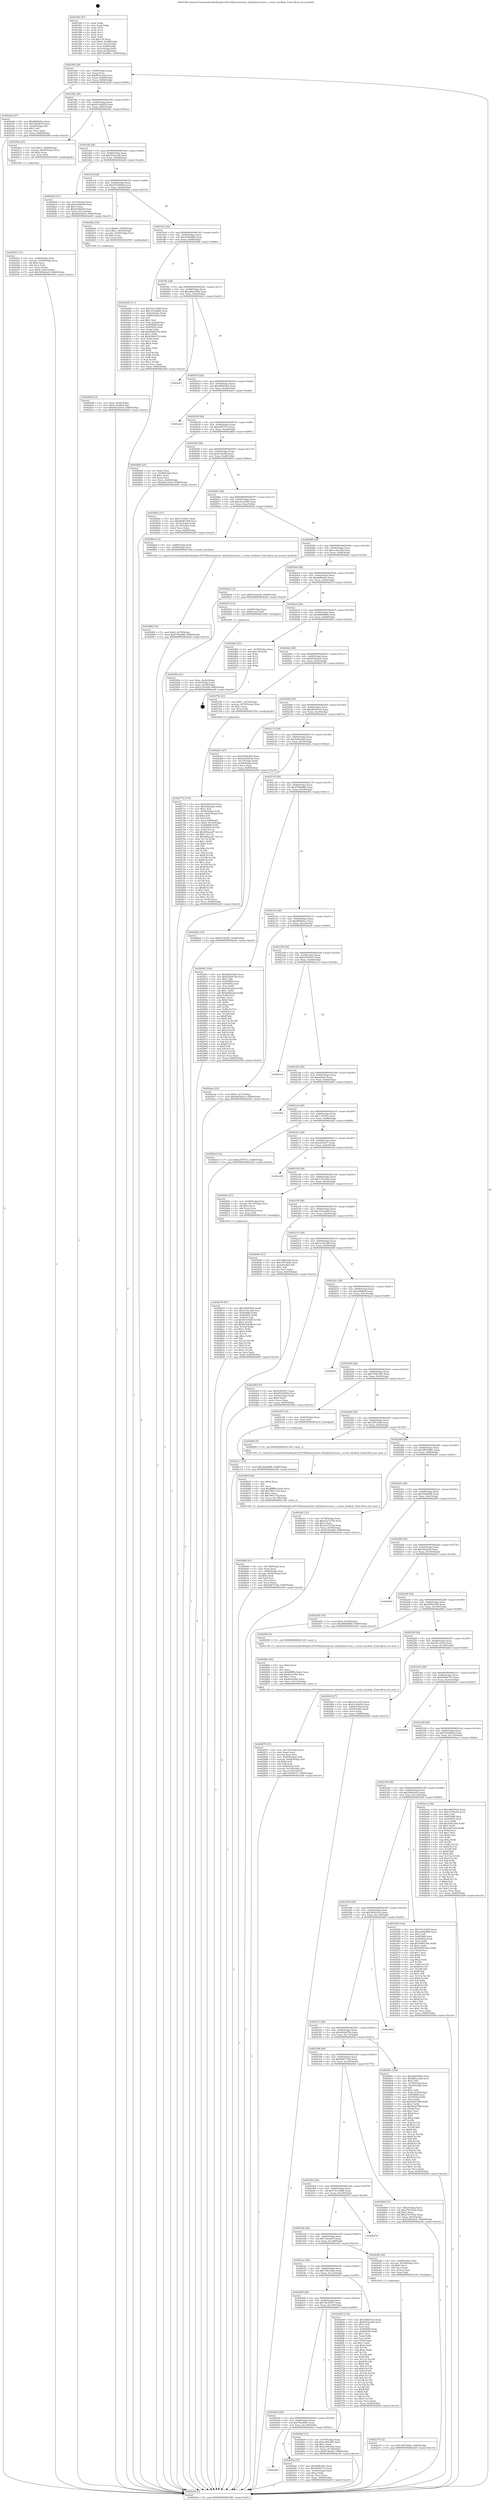 digraph "0x401f40" {
  label = "0x401f40 (/mnt/c/Users/mathe/Desktop/tcc/POCII/binaries/extr_kittykittyscreen.c_screen_backtab_Final-ollvm.out::main(0))"
  labelloc = "t"
  node[shape=record]

  Entry [label="",width=0.3,height=0.3,shape=circle,fillcolor=black,style=filled]
  "0x401f6f" [label="{
     0x401f6f [29]\l
     | [instrs]\l
     &nbsp;&nbsp;0x401f6f \<+3\>: mov -0x80(%rbp),%eax\l
     &nbsp;&nbsp;0x401f72 \<+2\>: mov %eax,%ecx\l
     &nbsp;&nbsp;0x401f74 \<+6\>: sub $0x8b0cce2d,%ecx\l
     &nbsp;&nbsp;0x401f7a \<+6\>: mov %eax,-0x84(%rbp)\l
     &nbsp;&nbsp;0x401f80 \<+6\>: mov %ecx,-0x88(%rbp)\l
     &nbsp;&nbsp;0x401f86 \<+6\>: je 0000000000402a40 \<main+0xb00\>\l
  }"]
  "0x402a40" [label="{
     0x402a40 [27]\l
     | [instrs]\l
     &nbsp;&nbsp;0x402a40 \<+5\>: mov $0xf8b8b5ec,%eax\l
     &nbsp;&nbsp;0x402a45 \<+5\>: mov $0x7a4e6a7f,%ecx\l
     &nbsp;&nbsp;0x402a4a \<+3\>: mov -0x29(%rbp),%dl\l
     &nbsp;&nbsp;0x402a4d \<+3\>: test $0x1,%dl\l
     &nbsp;&nbsp;0x402a50 \<+3\>: cmovne %ecx,%eax\l
     &nbsp;&nbsp;0x402a53 \<+3\>: mov %eax,-0x80(%rbp)\l
     &nbsp;&nbsp;0x402a56 \<+5\>: jmp 0000000000402e00 \<main+0xec0\>\l
  }"]
  "0x401f8c" [label="{
     0x401f8c [28]\l
     | [instrs]\l
     &nbsp;&nbsp;0x401f8c \<+5\>: jmp 0000000000401f91 \<main+0x51\>\l
     &nbsp;&nbsp;0x401f91 \<+6\>: mov -0x84(%rbp),%eax\l
     &nbsp;&nbsp;0x401f97 \<+5\>: sub $0x91c62d29,%eax\l
     &nbsp;&nbsp;0x401f9c \<+6\>: mov %eax,-0x8c(%rbp)\l
     &nbsp;&nbsp;0x401fa2 \<+6\>: je 000000000040250a \<main+0x5ca\>\l
  }"]
  Exit [label="",width=0.3,height=0.3,shape=circle,fillcolor=black,style=filled,peripheries=2]
  "0x40250a" [label="{
     0x40250a [23]\l
     | [instrs]\l
     &nbsp;&nbsp;0x40250a \<+7\>: movl $0x1,-0x68(%rbp)\l
     &nbsp;&nbsp;0x402511 \<+4\>: movslq -0x68(%rbp),%rax\l
     &nbsp;&nbsp;0x402515 \<+4\>: shl $0x2,%rax\l
     &nbsp;&nbsp;0x402519 \<+3\>: mov %rax,%rdi\l
     &nbsp;&nbsp;0x40251c \<+5\>: call 0000000000401050 \<malloc@plt\>\l
     | [calls]\l
     &nbsp;&nbsp;0x401050 \{1\} (unknown)\l
  }"]
  "0x401fa8" [label="{
     0x401fa8 [28]\l
     | [instrs]\l
     &nbsp;&nbsp;0x401fa8 \<+5\>: jmp 0000000000401fad \<main+0x6d\>\l
     &nbsp;&nbsp;0x401fad \<+6\>: mov -0x84(%rbp),%eax\l
     &nbsp;&nbsp;0x401fb3 \<+5\>: sub $0x97aaec26,%eax\l
     &nbsp;&nbsp;0x401fb8 \<+6\>: mov %eax,-0x90(%rbp)\l
     &nbsp;&nbsp;0x401fbe \<+6\>: je 0000000000402be6 \<main+0xca6\>\l
  }"]
  "0x402c11" [label="{
     0x402c11 [12]\l
     | [instrs]\l
     &nbsp;&nbsp;0x402c11 \<+7\>: movl $0x39a856f6,-0x80(%rbp)\l
     &nbsp;&nbsp;0x402c18 \<+5\>: jmp 0000000000402e00 \<main+0xec0\>\l
  }"]
  "0x402be6" [label="{
     0x402be6 [31]\l
     | [instrs]\l
     &nbsp;&nbsp;0x402be6 \<+3\>: mov -0x7c(%rbp),%eax\l
     &nbsp;&nbsp;0x402be9 \<+5\>: add $0xb228fe04,%eax\l
     &nbsp;&nbsp;0x402bee \<+3\>: add $0x1,%eax\l
     &nbsp;&nbsp;0x402bf1 \<+5\>: sub $0xb228fe04,%eax\l
     &nbsp;&nbsp;0x402bf6 \<+3\>: mov %eax,-0x7c(%rbp)\l
     &nbsp;&nbsp;0x402bf9 \<+7\>: movl $0xdb9362c9,-0x80(%rbp)\l
     &nbsp;&nbsp;0x402c00 \<+5\>: jmp 0000000000402e00 \<main+0xec0\>\l
  }"]
  "0x401fc4" [label="{
     0x401fc4 [28]\l
     | [instrs]\l
     &nbsp;&nbsp;0x401fc4 \<+5\>: jmp 0000000000401fc9 \<main+0x89\>\l
     &nbsp;&nbsp;0x401fc9 \<+6\>: mov -0x84(%rbp),%eax\l
     &nbsp;&nbsp;0x401fcf \<+5\>: sub $0x97d38009,%eax\l
     &nbsp;&nbsp;0x401fd4 \<+6\>: mov %eax,-0x94(%rbp)\l
     &nbsp;&nbsp;0x401fda \<+6\>: je 00000000004024ba \<main+0x57a\>\l
  }"]
  "0x402b79" [label="{
     0x402b79 [97]\l
     | [instrs]\l
     &nbsp;&nbsp;0x402b79 \<+5\>: mov $0xa96459e0,%edx\l
     &nbsp;&nbsp;0x402b7e \<+5\>: mov $0xcc3bc228,%esi\l
     &nbsp;&nbsp;0x402b83 \<+8\>: mov 0x405068,%r8d\l
     &nbsp;&nbsp;0x402b8b \<+8\>: mov 0x405054,%r9d\l
     &nbsp;&nbsp;0x402b93 \<+3\>: mov %r8d,%r10d\l
     &nbsp;&nbsp;0x402b96 \<+7\>: sub $0xfb724d9f,%r10d\l
     &nbsp;&nbsp;0x402b9d \<+4\>: sub $0x1,%r10d\l
     &nbsp;&nbsp;0x402ba1 \<+7\>: add $0xfb724d9f,%r10d\l
     &nbsp;&nbsp;0x402ba8 \<+4\>: imul %r10d,%r8d\l
     &nbsp;&nbsp;0x402bac \<+4\>: and $0x1,%r8d\l
     &nbsp;&nbsp;0x402bb0 \<+4\>: cmp $0x0,%r8d\l
     &nbsp;&nbsp;0x402bb4 \<+4\>: sete %r11b\l
     &nbsp;&nbsp;0x402bb8 \<+4\>: cmp $0xa,%r9d\l
     &nbsp;&nbsp;0x402bbc \<+3\>: setl %bl\l
     &nbsp;&nbsp;0x402bbf \<+3\>: mov %r11b,%r14b\l
     &nbsp;&nbsp;0x402bc2 \<+3\>: and %bl,%r14b\l
     &nbsp;&nbsp;0x402bc5 \<+3\>: xor %bl,%r11b\l
     &nbsp;&nbsp;0x402bc8 \<+3\>: or %r11b,%r14b\l
     &nbsp;&nbsp;0x402bcb \<+4\>: test $0x1,%r14b\l
     &nbsp;&nbsp;0x402bcf \<+3\>: cmovne %esi,%edx\l
     &nbsp;&nbsp;0x402bd2 \<+3\>: mov %edx,-0x80(%rbp)\l
     &nbsp;&nbsp;0x402bd5 \<+5\>: jmp 0000000000402e00 \<main+0xec0\>\l
  }"]
  "0x4024ba" [label="{
     0x4024ba [30]\l
     | [instrs]\l
     &nbsp;&nbsp;0x4024ba \<+7\>: movl $0x64,-0x50(%rbp)\l
     &nbsp;&nbsp;0x4024c1 \<+7\>: movl $0x1,-0x54(%rbp)\l
     &nbsp;&nbsp;0x4024c8 \<+4\>: movslq -0x54(%rbp),%rax\l
     &nbsp;&nbsp;0x4024cc \<+4\>: shl $0x4,%rax\l
     &nbsp;&nbsp;0x4024d0 \<+3\>: mov %rax,%rdi\l
     &nbsp;&nbsp;0x4024d3 \<+5\>: call 0000000000401050 \<malloc@plt\>\l
     | [calls]\l
     &nbsp;&nbsp;0x401050 \{1\} (unknown)\l
  }"]
  "0x401fe0" [label="{
     0x401fe0 [28]\l
     | [instrs]\l
     &nbsp;&nbsp;0x401fe0 \<+5\>: jmp 0000000000401fe5 \<main+0xa5\>\l
     &nbsp;&nbsp;0x401fe5 \<+6\>: mov -0x84(%rbp),%eax\l
     &nbsp;&nbsp;0x401feb \<+5\>: sub $0xa520d884,%eax\l
     &nbsp;&nbsp;0x401ff0 \<+6\>: mov %eax,-0x98(%rbp)\l
     &nbsp;&nbsp;0x401ff6 \<+6\>: je 00000000004025d6 \<main+0x696\>\l
  }"]
  "0x402a75" [label="{
     0x402a75 [12]\l
     | [instrs]\l
     &nbsp;&nbsp;0x402a75 \<+7\>: movl $0x39974881,-0x80(%rbp)\l
     &nbsp;&nbsp;0x402a7c \<+5\>: jmp 0000000000402e00 \<main+0xec0\>\l
  }"]
  "0x4025d6" [label="{
     0x4025d6 [111]\l
     | [instrs]\l
     &nbsp;&nbsp;0x4025d6 \<+5\>: mov $0x74133d28,%eax\l
     &nbsp;&nbsp;0x4025db \<+5\>: mov $0x1916adb8,%ecx\l
     &nbsp;&nbsp;0x4025e0 \<+3\>: mov -0x6c(%rbp),%edx\l
     &nbsp;&nbsp;0x4025e3 \<+3\>: cmp -0x68(%rbp),%edx\l
     &nbsp;&nbsp;0x4025e6 \<+4\>: setl %sil\l
     &nbsp;&nbsp;0x4025ea \<+4\>: and $0x1,%sil\l
     &nbsp;&nbsp;0x4025ee \<+4\>: mov %sil,-0x2a(%rbp)\l
     &nbsp;&nbsp;0x4025f2 \<+7\>: mov 0x405068,%edx\l
     &nbsp;&nbsp;0x4025f9 \<+7\>: mov 0x405054,%edi\l
     &nbsp;&nbsp;0x402600 \<+3\>: mov %edx,%r8d\l
     &nbsp;&nbsp;0x402603 \<+7\>: add $0x958fa574,%r8d\l
     &nbsp;&nbsp;0x40260a \<+4\>: sub $0x1,%r8d\l
     &nbsp;&nbsp;0x40260e \<+7\>: sub $0x958fa574,%r8d\l
     &nbsp;&nbsp;0x402615 \<+4\>: imul %r8d,%edx\l
     &nbsp;&nbsp;0x402619 \<+3\>: and $0x1,%edx\l
     &nbsp;&nbsp;0x40261c \<+3\>: cmp $0x0,%edx\l
     &nbsp;&nbsp;0x40261f \<+4\>: sete %sil\l
     &nbsp;&nbsp;0x402623 \<+3\>: cmp $0xa,%edi\l
     &nbsp;&nbsp;0x402626 \<+4\>: setl %r9b\l
     &nbsp;&nbsp;0x40262a \<+3\>: mov %sil,%r10b\l
     &nbsp;&nbsp;0x40262d \<+3\>: and %r9b,%r10b\l
     &nbsp;&nbsp;0x402630 \<+3\>: xor %r9b,%sil\l
     &nbsp;&nbsp;0x402633 \<+3\>: or %sil,%r10b\l
     &nbsp;&nbsp;0x402636 \<+4\>: test $0x1,%r10b\l
     &nbsp;&nbsp;0x40263a \<+3\>: cmovne %ecx,%eax\l
     &nbsp;&nbsp;0x40263d \<+3\>: mov %eax,-0x80(%rbp)\l
     &nbsp;&nbsp;0x402640 \<+5\>: jmp 0000000000402e00 \<main+0xec0\>\l
  }"]
  "0x401ffc" [label="{
     0x401ffc [28]\l
     | [instrs]\l
     &nbsp;&nbsp;0x401ffc \<+5\>: jmp 0000000000402001 \<main+0xc1\>\l
     &nbsp;&nbsp;0x402001 \<+6\>: mov -0x84(%rbp),%eax\l
     &nbsp;&nbsp;0x402007 \<+5\>: sub $0xa6bd18b4,%eax\l
     &nbsp;&nbsp;0x40200c \<+6\>: mov %eax,-0x9c(%rbp)\l
     &nbsp;&nbsp;0x402012 \<+6\>: je 0000000000402dc1 \<main+0xe81\>\l
  }"]
  "0x4028f9" [label="{
     0x4028f9 [19]\l
     | [instrs]\l
     &nbsp;&nbsp;0x4028f9 \<+7\>: movl $0x0,-0x78(%rbp)\l
     &nbsp;&nbsp;0x402900 \<+7\>: movl $0xf79d2d86,-0x80(%rbp)\l
     &nbsp;&nbsp;0x402907 \<+5\>: jmp 0000000000402e00 \<main+0xec0\>\l
  }"]
  "0x402dc1" [label="{
     0x402dc1\l
  }", style=dashed]
  "0x402018" [label="{
     0x402018 [28]\l
     | [instrs]\l
     &nbsp;&nbsp;0x402018 \<+5\>: jmp 000000000040201d \<main+0xdd\>\l
     &nbsp;&nbsp;0x40201d \<+6\>: mov -0x84(%rbp),%eax\l
     &nbsp;&nbsp;0x402023 \<+5\>: sub $0xa96459e0,%eax\l
     &nbsp;&nbsp;0x402028 \<+6\>: mov %eax,-0xa0(%rbp)\l
     &nbsp;&nbsp;0x40202e \<+6\>: je 0000000000402dcd \<main+0xe8d\>\l
  }"]
  "0x402876" [label="{
     0x402876 [51]\l
     | [instrs]\l
     &nbsp;&nbsp;0x402876 \<+6\>: mov -0x13c(%rbp),%ecx\l
     &nbsp;&nbsp;0x40287c \<+3\>: imul %eax,%ecx\l
     &nbsp;&nbsp;0x40287f \<+3\>: movslq %ecx,%rsi\l
     &nbsp;&nbsp;0x402882 \<+4\>: mov -0x60(%rbp),%rdi\l
     &nbsp;&nbsp;0x402886 \<+4\>: movslq -0x64(%rbp),%r8\l
     &nbsp;&nbsp;0x40288a \<+4\>: shl $0x4,%r8\l
     &nbsp;&nbsp;0x40288e \<+3\>: add %r8,%rdi\l
     &nbsp;&nbsp;0x402891 \<+4\>: mov 0x8(%rdi),%rdi\l
     &nbsp;&nbsp;0x402895 \<+4\>: movslq -0x74(%rbp),%r8\l
     &nbsp;&nbsp;0x402899 \<+4\>: mov %rsi,(%rdi,%r8,8)\l
     &nbsp;&nbsp;0x40289d \<+7\>: movl $0x7de56537,-0x80(%rbp)\l
     &nbsp;&nbsp;0x4028a4 \<+5\>: jmp 0000000000402e00 \<main+0xec0\>\l
  }"]
  "0x402dcd" [label="{
     0x402dcd\l
  }", style=dashed]
  "0x402034" [label="{
     0x402034 [28]\l
     | [instrs]\l
     &nbsp;&nbsp;0x402034 \<+5\>: jmp 0000000000402039 \<main+0xf9\>\l
     &nbsp;&nbsp;0x402039 \<+6\>: mov -0x84(%rbp),%eax\l
     &nbsp;&nbsp;0x40203f \<+5\>: sub $0xad557f1c,%eax\l
     &nbsp;&nbsp;0x402044 \<+6\>: mov %eax,-0xa4(%rbp)\l
     &nbsp;&nbsp;0x40204a \<+6\>: je 00000000004028d4 \<main+0x994\>\l
  }"]
  "0x40284e" [label="{
     0x40284e [40]\l
     | [instrs]\l
     &nbsp;&nbsp;0x40284e \<+5\>: mov $0x2,%ecx\l
     &nbsp;&nbsp;0x402853 \<+1\>: cltd\l
     &nbsp;&nbsp;0x402854 \<+2\>: idiv %ecx\l
     &nbsp;&nbsp;0x402856 \<+6\>: imul $0xfffffffe,%edx,%ecx\l
     &nbsp;&nbsp;0x40285c \<+6\>: add $0xfbcac90d,%ecx\l
     &nbsp;&nbsp;0x402862 \<+3\>: add $0x1,%ecx\l
     &nbsp;&nbsp;0x402865 \<+6\>: sub $0xfbcac90d,%ecx\l
     &nbsp;&nbsp;0x40286b \<+6\>: mov %ecx,-0x13c(%rbp)\l
     &nbsp;&nbsp;0x402871 \<+5\>: call 0000000000401160 \<next_i\>\l
     | [calls]\l
     &nbsp;&nbsp;0x401160 \{1\} (/mnt/c/Users/mathe/Desktop/tcc/POCII/binaries/extr_kittykittyscreen.c_screen_backtab_Final-ollvm.out::next_i)\l
  }"]
  "0x4028d4" [label="{
     0x4028d4 [25]\l
     | [instrs]\l
     &nbsp;&nbsp;0x4028d4 \<+2\>: xor %eax,%eax\l
     &nbsp;&nbsp;0x4028d6 \<+3\>: mov -0x64(%rbp),%ecx\l
     &nbsp;&nbsp;0x4028d9 \<+3\>: sub $0x1,%eax\l
     &nbsp;&nbsp;0x4028dc \<+2\>: sub %eax,%ecx\l
     &nbsp;&nbsp;0x4028de \<+3\>: mov %ecx,-0x64(%rbp)\l
     &nbsp;&nbsp;0x4028e1 \<+7\>: movl $0x481cb5e4,-0x80(%rbp)\l
     &nbsp;&nbsp;0x4028e8 \<+5\>: jmp 0000000000402e00 \<main+0xec0\>\l
  }"]
  "0x402050" [label="{
     0x402050 [28]\l
     | [instrs]\l
     &nbsp;&nbsp;0x402050 \<+5\>: jmp 0000000000402055 \<main+0x115\>\l
     &nbsp;&nbsp;0x402055 \<+6\>: mov -0x84(%rbp),%eax\l
     &nbsp;&nbsp;0x40205b \<+5\>: sub $0xb7abcff2,%eax\l
     &nbsp;&nbsp;0x402060 \<+6\>: mov %eax,-0xa8(%rbp)\l
     &nbsp;&nbsp;0x402066 \<+6\>: je 000000000040282e \<main+0x8ee\>\l
  }"]
  "0x402772" [label="{
     0x402772 [176]\l
     | [instrs]\l
     &nbsp;&nbsp;0x402772 \<+5\>: mov $0x5d5610c0,%ecx\l
     &nbsp;&nbsp;0x402777 \<+5\>: mov $0xf3d2a0a8,%edx\l
     &nbsp;&nbsp;0x40277c \<+3\>: mov $0x1,%sil\l
     &nbsp;&nbsp;0x40277f \<+4\>: mov -0x60(%rbp),%rdi\l
     &nbsp;&nbsp;0x402783 \<+4\>: movslq -0x64(%rbp),%r8\l
     &nbsp;&nbsp;0x402787 \<+4\>: shl $0x4,%r8\l
     &nbsp;&nbsp;0x40278b \<+3\>: add %r8,%rdi\l
     &nbsp;&nbsp;0x40278e \<+4\>: mov %rax,0x8(%rdi)\l
     &nbsp;&nbsp;0x402792 \<+7\>: movl $0x0,-0x74(%rbp)\l
     &nbsp;&nbsp;0x402799 \<+8\>: mov 0x405068,%r9d\l
     &nbsp;&nbsp;0x4027a1 \<+8\>: mov 0x405054,%r10d\l
     &nbsp;&nbsp;0x4027a9 \<+3\>: mov %r9d,%r11d\l
     &nbsp;&nbsp;0x4027ac \<+7\>: add $0x849aced7,%r11d\l
     &nbsp;&nbsp;0x4027b3 \<+4\>: sub $0x1,%r11d\l
     &nbsp;&nbsp;0x4027b7 \<+7\>: sub $0x849aced7,%r11d\l
     &nbsp;&nbsp;0x4027be \<+4\>: imul %r11d,%r9d\l
     &nbsp;&nbsp;0x4027c2 \<+4\>: and $0x1,%r9d\l
     &nbsp;&nbsp;0x4027c6 \<+4\>: cmp $0x0,%r9d\l
     &nbsp;&nbsp;0x4027ca \<+3\>: sete %bl\l
     &nbsp;&nbsp;0x4027cd \<+4\>: cmp $0xa,%r10d\l
     &nbsp;&nbsp;0x4027d1 \<+4\>: setl %r14b\l
     &nbsp;&nbsp;0x4027d5 \<+3\>: mov %bl,%r15b\l
     &nbsp;&nbsp;0x4027d8 \<+4\>: xor $0xff,%r15b\l
     &nbsp;&nbsp;0x4027dc \<+3\>: mov %r14b,%r12b\l
     &nbsp;&nbsp;0x4027df \<+4\>: xor $0xff,%r12b\l
     &nbsp;&nbsp;0x4027e3 \<+4\>: xor $0x1,%sil\l
     &nbsp;&nbsp;0x4027e7 \<+3\>: mov %r15b,%r13b\l
     &nbsp;&nbsp;0x4027ea \<+4\>: and $0xff,%r13b\l
     &nbsp;&nbsp;0x4027ee \<+3\>: and %sil,%bl\l
     &nbsp;&nbsp;0x4027f1 \<+3\>: mov %r12b,%al\l
     &nbsp;&nbsp;0x4027f4 \<+2\>: and $0xff,%al\l
     &nbsp;&nbsp;0x4027f6 \<+3\>: and %sil,%r14b\l
     &nbsp;&nbsp;0x4027f9 \<+3\>: or %bl,%r13b\l
     &nbsp;&nbsp;0x4027fc \<+3\>: or %r14b,%al\l
     &nbsp;&nbsp;0x4027ff \<+3\>: xor %al,%r13b\l
     &nbsp;&nbsp;0x402802 \<+3\>: or %r12b,%r15b\l
     &nbsp;&nbsp;0x402805 \<+4\>: xor $0xff,%r15b\l
     &nbsp;&nbsp;0x402809 \<+4\>: or $0x1,%sil\l
     &nbsp;&nbsp;0x40280d \<+3\>: and %sil,%r15b\l
     &nbsp;&nbsp;0x402810 \<+3\>: or %r15b,%r13b\l
     &nbsp;&nbsp;0x402813 \<+4\>: test $0x1,%r13b\l
     &nbsp;&nbsp;0x402817 \<+3\>: cmovne %edx,%ecx\l
     &nbsp;&nbsp;0x40281a \<+3\>: mov %ecx,-0x80(%rbp)\l
     &nbsp;&nbsp;0x40281d \<+5\>: jmp 0000000000402e00 \<main+0xec0\>\l
  }"]
  "0x40282e" [label="{
     0x40282e [27]\l
     | [instrs]\l
     &nbsp;&nbsp;0x40282e \<+5\>: mov $0x1163921,%eax\l
     &nbsp;&nbsp;0x402833 \<+5\>: mov $0x469b7d08,%ecx\l
     &nbsp;&nbsp;0x402838 \<+3\>: mov -0x74(%rbp),%edx\l
     &nbsp;&nbsp;0x40283b \<+3\>: cmp -0x70(%rbp),%edx\l
     &nbsp;&nbsp;0x40283e \<+3\>: cmovl %ecx,%eax\l
     &nbsp;&nbsp;0x402841 \<+3\>: mov %eax,-0x80(%rbp)\l
     &nbsp;&nbsp;0x402844 \<+5\>: jmp 0000000000402e00 \<main+0xec0\>\l
  }"]
  "0x40206c" [label="{
     0x40206c [28]\l
     | [instrs]\l
     &nbsp;&nbsp;0x40206c \<+5\>: jmp 0000000000402071 \<main+0x131\>\l
     &nbsp;&nbsp;0x402071 \<+6\>: mov -0x84(%rbp),%eax\l
     &nbsp;&nbsp;0x402077 \<+5\>: sub $0xc0ce3445,%eax\l
     &nbsp;&nbsp;0x40207c \<+6\>: mov %eax,-0xac(%rbp)\l
     &nbsp;&nbsp;0x402082 \<+6\>: je 00000000004028ed \<main+0x9ad\>\l
  }"]
  "0x40268d" [label="{
     0x40268d [41]\l
     | [instrs]\l
     &nbsp;&nbsp;0x40268d \<+6\>: mov -0x138(%rbp),%ecx\l
     &nbsp;&nbsp;0x402693 \<+3\>: imul %eax,%ecx\l
     &nbsp;&nbsp;0x402696 \<+4\>: mov -0x60(%rbp),%rsi\l
     &nbsp;&nbsp;0x40269a \<+4\>: movslq -0x64(%rbp),%rdi\l
     &nbsp;&nbsp;0x40269e \<+4\>: shl $0x4,%rdi\l
     &nbsp;&nbsp;0x4026a2 \<+3\>: add %rdi,%rsi\l
     &nbsp;&nbsp;0x4026a5 \<+3\>: mov (%rsi),%rsi\l
     &nbsp;&nbsp;0x4026a8 \<+2\>: mov %ecx,(%rsi)\l
     &nbsp;&nbsp;0x4026aa \<+7\>: movl $0x68877edd,-0x80(%rbp)\l
     &nbsp;&nbsp;0x4026b1 \<+5\>: jmp 0000000000402e00 \<main+0xec0\>\l
  }"]
  "0x4028ed" [label="{
     0x4028ed [12]\l
     | [instrs]\l
     &nbsp;&nbsp;0x4028ed \<+4\>: mov -0x60(%rbp),%rdi\l
     &nbsp;&nbsp;0x4028f1 \<+3\>: mov -0x50(%rbp),%esi\l
     &nbsp;&nbsp;0x4028f4 \<+5\>: call 0000000000401420 \<screen_backtab\>\l
     | [calls]\l
     &nbsp;&nbsp;0x401420 \{1\} (/mnt/c/Users/mathe/Desktop/tcc/POCII/binaries/extr_kittykittyscreen.c_screen_backtab_Final-ollvm.out::screen_backtab)\l
  }"]
  "0x402088" [label="{
     0x402088 [28]\l
     | [instrs]\l
     &nbsp;&nbsp;0x402088 \<+5\>: jmp 000000000040208d \<main+0x14d\>\l
     &nbsp;&nbsp;0x40208d \<+6\>: mov -0x84(%rbp),%eax\l
     &nbsp;&nbsp;0x402093 \<+5\>: sub $0xcc3bc228,%eax\l
     &nbsp;&nbsp;0x402098 \<+6\>: mov %eax,-0xb0(%rbp)\l
     &nbsp;&nbsp;0x40209e \<+6\>: je 0000000000402bda \<main+0xc9a\>\l
  }"]
  "0x402665" [label="{
     0x402665 [40]\l
     | [instrs]\l
     &nbsp;&nbsp;0x402665 \<+5\>: mov $0x2,%ecx\l
     &nbsp;&nbsp;0x40266a \<+1\>: cltd\l
     &nbsp;&nbsp;0x40266b \<+2\>: idiv %ecx\l
     &nbsp;&nbsp;0x40266d \<+6\>: imul $0xfffffffe,%edx,%ecx\l
     &nbsp;&nbsp;0x402673 \<+6\>: add $0x786c170a,%ecx\l
     &nbsp;&nbsp;0x402679 \<+3\>: add $0x1,%ecx\l
     &nbsp;&nbsp;0x40267c \<+6\>: sub $0x786c170a,%ecx\l
     &nbsp;&nbsp;0x402682 \<+6\>: mov %ecx,-0x138(%rbp)\l
     &nbsp;&nbsp;0x402688 \<+5\>: call 0000000000401160 \<next_i\>\l
     | [calls]\l
     &nbsp;&nbsp;0x401160 \{1\} (/mnt/c/Users/mathe/Desktop/tcc/POCII/binaries/extr_kittykittyscreen.c_screen_backtab_Final-ollvm.out::next_i)\l
  }"]
  "0x402bda" [label="{
     0x402bda [12]\l
     | [instrs]\l
     &nbsp;&nbsp;0x402bda \<+7\>: movl $0x97aaec26,-0x80(%rbp)\l
     &nbsp;&nbsp;0x402be1 \<+5\>: jmp 0000000000402e00 \<main+0xec0\>\l
  }"]
  "0x4020a4" [label="{
     0x4020a4 [28]\l
     | [instrs]\l
     &nbsp;&nbsp;0x4020a4 \<+5\>: jmp 00000000004020a9 \<main+0x169\>\l
     &nbsp;&nbsp;0x4020a9 \<+6\>: mov -0x84(%rbp),%eax\l
     &nbsp;&nbsp;0x4020af \<+5\>: sub $0xd6f8c66c,%eax\l
     &nbsp;&nbsp;0x4020b4 \<+6\>: mov %eax,-0xb4(%rbp)\l
     &nbsp;&nbsp;0x4020ba \<+6\>: je 000000000040247d \<main+0x53d\>\l
  }"]
  "0x402521" [label="{
     0x402521 [37]\l
     | [instrs]\l
     &nbsp;&nbsp;0x402521 \<+4\>: mov -0x60(%rbp),%rdi\l
     &nbsp;&nbsp;0x402525 \<+4\>: movslq -0x64(%rbp),%rcx\l
     &nbsp;&nbsp;0x402529 \<+4\>: shl $0x4,%rcx\l
     &nbsp;&nbsp;0x40252d \<+3\>: add %rcx,%rdi\l
     &nbsp;&nbsp;0x402530 \<+3\>: mov %rax,(%rdi)\l
     &nbsp;&nbsp;0x402533 \<+7\>: movl $0x0,-0x6c(%rbp)\l
     &nbsp;&nbsp;0x40253a \<+7\>: movl $0x540b24a5,-0x80(%rbp)\l
     &nbsp;&nbsp;0x402541 \<+5\>: jmp 0000000000402e00 \<main+0xec0\>\l
  }"]
  "0x40247d" [label="{
     0x40247d [13]\l
     | [instrs]\l
     &nbsp;&nbsp;0x40247d \<+4\>: mov -0x48(%rbp),%rax\l
     &nbsp;&nbsp;0x402481 \<+4\>: mov 0x8(%rax),%rdi\l
     &nbsp;&nbsp;0x402485 \<+5\>: call 0000000000401060 \<atoi@plt\>\l
     | [calls]\l
     &nbsp;&nbsp;0x401060 \{1\} (unknown)\l
  }"]
  "0x4020c0" [label="{
     0x4020c0 [28]\l
     | [instrs]\l
     &nbsp;&nbsp;0x4020c0 \<+5\>: jmp 00000000004020c5 \<main+0x185\>\l
     &nbsp;&nbsp;0x4020c5 \<+6\>: mov -0x84(%rbp),%eax\l
     &nbsp;&nbsp;0x4020cb \<+5\>: sub $0xd8b486b8,%eax\l
     &nbsp;&nbsp;0x4020d0 \<+6\>: mov %eax,-0xb8(%rbp)\l
     &nbsp;&nbsp;0x4020d6 \<+6\>: je 0000000000402d63 \<main+0xe23\>\l
  }"]
  "0x4024d8" [label="{
     0x4024d8 [23]\l
     | [instrs]\l
     &nbsp;&nbsp;0x4024d8 \<+4\>: mov %rax,-0x60(%rbp)\l
     &nbsp;&nbsp;0x4024dc \<+7\>: movl $0x0,-0x64(%rbp)\l
     &nbsp;&nbsp;0x4024e3 \<+7\>: movl $0x481cb5e4,-0x80(%rbp)\l
     &nbsp;&nbsp;0x4024ea \<+5\>: jmp 0000000000402e00 \<main+0xec0\>\l
  }"]
  "0x402d63" [label="{
     0x402d63 [21]\l
     | [instrs]\l
     &nbsp;&nbsp;0x402d63 \<+3\>: mov -0x38(%rbp),%eax\l
     &nbsp;&nbsp;0x402d66 \<+7\>: add $0x118,%rsp\l
     &nbsp;&nbsp;0x402d6d \<+1\>: pop %rbx\l
     &nbsp;&nbsp;0x402d6e \<+2\>: pop %r12\l
     &nbsp;&nbsp;0x402d70 \<+2\>: pop %r13\l
     &nbsp;&nbsp;0x402d72 \<+2\>: pop %r14\l
     &nbsp;&nbsp;0x402d74 \<+2\>: pop %r15\l
     &nbsp;&nbsp;0x402d76 \<+1\>: pop %rbp\l
     &nbsp;&nbsp;0x402d77 \<+1\>: ret\l
  }"]
  "0x4020dc" [label="{
     0x4020dc [28]\l
     | [instrs]\l
     &nbsp;&nbsp;0x4020dc \<+5\>: jmp 00000000004020e1 \<main+0x1a1\>\l
     &nbsp;&nbsp;0x4020e1 \<+6\>: mov -0x84(%rbp),%eax\l
     &nbsp;&nbsp;0x4020e7 \<+5\>: sub $0xd932e2e0,%eax\l
     &nbsp;&nbsp;0x4020ec \<+6\>: mov %eax,-0xbc(%rbp)\l
     &nbsp;&nbsp;0x4020f2 \<+6\>: je 000000000040275b \<main+0x81b\>\l
  }"]
  "0x40248a" [label="{
     0x40248a [21]\l
     | [instrs]\l
     &nbsp;&nbsp;0x40248a \<+3\>: mov %eax,-0x4c(%rbp)\l
     &nbsp;&nbsp;0x40248d \<+3\>: mov -0x4c(%rbp),%eax\l
     &nbsp;&nbsp;0x402490 \<+3\>: mov %eax,-0x30(%rbp)\l
     &nbsp;&nbsp;0x402493 \<+7\>: movl $0x1e35e28f,-0x80(%rbp)\l
     &nbsp;&nbsp;0x40249a \<+5\>: jmp 0000000000402e00 \<main+0xec0\>\l
  }"]
  "0x40275b" [label="{
     0x40275b [23]\l
     | [instrs]\l
     &nbsp;&nbsp;0x40275b \<+7\>: movl $0x1,-0x70(%rbp)\l
     &nbsp;&nbsp;0x402762 \<+4\>: movslq -0x70(%rbp),%rax\l
     &nbsp;&nbsp;0x402766 \<+4\>: shl $0x3,%rax\l
     &nbsp;&nbsp;0x40276a \<+3\>: mov %rax,%rdi\l
     &nbsp;&nbsp;0x40276d \<+5\>: call 0000000000401050 \<malloc@plt\>\l
     | [calls]\l
     &nbsp;&nbsp;0x401050 \{1\} (unknown)\l
  }"]
  "0x4020f8" [label="{
     0x4020f8 [28]\l
     | [instrs]\l
     &nbsp;&nbsp;0x4020f8 \<+5\>: jmp 00000000004020fd \<main+0x1bd\>\l
     &nbsp;&nbsp;0x4020fd \<+6\>: mov -0x84(%rbp),%eax\l
     &nbsp;&nbsp;0x402103 \<+5\>: sub $0xdb9362c9,%eax\l
     &nbsp;&nbsp;0x402108 \<+6\>: mov %eax,-0xc0(%rbp)\l
     &nbsp;&nbsp;0x40210e \<+6\>: je 0000000000402ab3 \<main+0xb73\>\l
  }"]
  "0x401f40" [label="{
     0x401f40 [47]\l
     | [instrs]\l
     &nbsp;&nbsp;0x401f40 \<+1\>: push %rbp\l
     &nbsp;&nbsp;0x401f41 \<+3\>: mov %rsp,%rbp\l
     &nbsp;&nbsp;0x401f44 \<+2\>: push %r15\l
     &nbsp;&nbsp;0x401f46 \<+2\>: push %r14\l
     &nbsp;&nbsp;0x401f48 \<+2\>: push %r13\l
     &nbsp;&nbsp;0x401f4a \<+2\>: push %r12\l
     &nbsp;&nbsp;0x401f4c \<+1\>: push %rbx\l
     &nbsp;&nbsp;0x401f4d \<+7\>: sub $0x118,%rsp\l
     &nbsp;&nbsp;0x401f54 \<+7\>: movl $0x0,-0x38(%rbp)\l
     &nbsp;&nbsp;0x401f5b \<+3\>: mov %edi,-0x3c(%rbp)\l
     &nbsp;&nbsp;0x401f5e \<+4\>: mov %rsi,-0x48(%rbp)\l
     &nbsp;&nbsp;0x401f62 \<+3\>: mov -0x3c(%rbp),%edi\l
     &nbsp;&nbsp;0x401f65 \<+3\>: mov %edi,-0x34(%rbp)\l
     &nbsp;&nbsp;0x401f68 \<+7\>: movl $0x7fea9661,-0x80(%rbp)\l
  }"]
  "0x402ab3" [label="{
     0x402ab3 [27]\l
     | [instrs]\l
     &nbsp;&nbsp;0x402ab3 \<+5\>: mov $0x3548c5d5,%eax\l
     &nbsp;&nbsp;0x402ab8 \<+5\>: mov $0x522d903d,%ecx\l
     &nbsp;&nbsp;0x402abd \<+3\>: mov -0x7c(%rbp),%edx\l
     &nbsp;&nbsp;0x402ac0 \<+3\>: cmp -0x54(%rbp),%edx\l
     &nbsp;&nbsp;0x402ac3 \<+3\>: cmovl %ecx,%eax\l
     &nbsp;&nbsp;0x402ac6 \<+3\>: mov %eax,-0x80(%rbp)\l
     &nbsp;&nbsp;0x402ac9 \<+5\>: jmp 0000000000402e00 \<main+0xec0\>\l
  }"]
  "0x402114" [label="{
     0x402114 [28]\l
     | [instrs]\l
     &nbsp;&nbsp;0x402114 \<+5\>: jmp 0000000000402119 \<main+0x1d9\>\l
     &nbsp;&nbsp;0x402119 \<+6\>: mov -0x84(%rbp),%eax\l
     &nbsp;&nbsp;0x40211f \<+5\>: sub $0xf3d2a0a8,%eax\l
     &nbsp;&nbsp;0x402124 \<+6\>: mov %eax,-0xc4(%rbp)\l
     &nbsp;&nbsp;0x40212a \<+6\>: je 0000000000402822 \<main+0x8e2\>\l
  }"]
  "0x402e00" [label="{
     0x402e00 [5]\l
     | [instrs]\l
     &nbsp;&nbsp;0x402e00 \<+5\>: jmp 0000000000401f6f \<main+0x2f\>\l
  }"]
  "0x402822" [label="{
     0x402822 [12]\l
     | [instrs]\l
     &nbsp;&nbsp;0x402822 \<+7\>: movl $0xb7abcff2,-0x80(%rbp)\l
     &nbsp;&nbsp;0x402829 \<+5\>: jmp 0000000000402e00 \<main+0xec0\>\l
  }"]
  "0x402130" [label="{
     0x402130 [28]\l
     | [instrs]\l
     &nbsp;&nbsp;0x402130 \<+5\>: jmp 0000000000402135 \<main+0x1f5\>\l
     &nbsp;&nbsp;0x402135 \<+6\>: mov -0x84(%rbp),%eax\l
     &nbsp;&nbsp;0x40213b \<+5\>: sub $0xf79d2d86,%eax\l
     &nbsp;&nbsp;0x402140 \<+6\>: mov %eax,-0xc8(%rbp)\l
     &nbsp;&nbsp;0x402146 \<+6\>: je 000000000040290c \<main+0x9cc\>\l
  }"]
  "0x402440" [label="{
     0x402440\l
  }", style=dashed]
  "0x40290c" [label="{
     0x40290c [144]\l
     | [instrs]\l
     &nbsp;&nbsp;0x40290c \<+5\>: mov $0xa6bd18b4,%eax\l
     &nbsp;&nbsp;0x402911 \<+5\>: mov $0x624bd7b4,%ecx\l
     &nbsp;&nbsp;0x402916 \<+2\>: mov $0x1,%dl\l
     &nbsp;&nbsp;0x402918 \<+7\>: mov 0x405068,%esi\l
     &nbsp;&nbsp;0x40291f \<+7\>: mov 0x405054,%edi\l
     &nbsp;&nbsp;0x402926 \<+3\>: mov %esi,%r8d\l
     &nbsp;&nbsp;0x402929 \<+7\>: sub $0x845baede,%r8d\l
     &nbsp;&nbsp;0x402930 \<+4\>: sub $0x1,%r8d\l
     &nbsp;&nbsp;0x402934 \<+7\>: add $0x845baede,%r8d\l
     &nbsp;&nbsp;0x40293b \<+4\>: imul %r8d,%esi\l
     &nbsp;&nbsp;0x40293f \<+3\>: and $0x1,%esi\l
     &nbsp;&nbsp;0x402942 \<+3\>: cmp $0x0,%esi\l
     &nbsp;&nbsp;0x402945 \<+4\>: sete %r9b\l
     &nbsp;&nbsp;0x402949 \<+3\>: cmp $0xa,%edi\l
     &nbsp;&nbsp;0x40294c \<+4\>: setl %r10b\l
     &nbsp;&nbsp;0x402950 \<+3\>: mov %r9b,%r11b\l
     &nbsp;&nbsp;0x402953 \<+4\>: xor $0xff,%r11b\l
     &nbsp;&nbsp;0x402957 \<+3\>: mov %r10b,%bl\l
     &nbsp;&nbsp;0x40295a \<+3\>: xor $0xff,%bl\l
     &nbsp;&nbsp;0x40295d \<+3\>: xor $0x0,%dl\l
     &nbsp;&nbsp;0x402960 \<+3\>: mov %r11b,%r14b\l
     &nbsp;&nbsp;0x402963 \<+4\>: and $0x0,%r14b\l
     &nbsp;&nbsp;0x402967 \<+3\>: and %dl,%r9b\l
     &nbsp;&nbsp;0x40296a \<+3\>: mov %bl,%r15b\l
     &nbsp;&nbsp;0x40296d \<+4\>: and $0x0,%r15b\l
     &nbsp;&nbsp;0x402971 \<+3\>: and %dl,%r10b\l
     &nbsp;&nbsp;0x402974 \<+3\>: or %r9b,%r14b\l
     &nbsp;&nbsp;0x402977 \<+3\>: or %r10b,%r15b\l
     &nbsp;&nbsp;0x40297a \<+3\>: xor %r15b,%r14b\l
     &nbsp;&nbsp;0x40297d \<+3\>: or %bl,%r11b\l
     &nbsp;&nbsp;0x402980 \<+4\>: xor $0xff,%r11b\l
     &nbsp;&nbsp;0x402984 \<+3\>: or $0x0,%dl\l
     &nbsp;&nbsp;0x402987 \<+3\>: and %dl,%r11b\l
     &nbsp;&nbsp;0x40298a \<+3\>: or %r11b,%r14b\l
     &nbsp;&nbsp;0x40298d \<+4\>: test $0x1,%r14b\l
     &nbsp;&nbsp;0x402991 \<+3\>: cmovne %ecx,%eax\l
     &nbsp;&nbsp;0x402994 \<+3\>: mov %eax,-0x80(%rbp)\l
     &nbsp;&nbsp;0x402997 \<+5\>: jmp 0000000000402e00 \<main+0xec0\>\l
  }"]
  "0x40214c" [label="{
     0x40214c [28]\l
     | [instrs]\l
     &nbsp;&nbsp;0x40214c \<+5\>: jmp 0000000000402151 \<main+0x211\>\l
     &nbsp;&nbsp;0x402151 \<+6\>: mov -0x84(%rbp),%eax\l
     &nbsp;&nbsp;0x402157 \<+5\>: sub $0xf8b8b5ec,%eax\l
     &nbsp;&nbsp;0x40215c \<+6\>: mov %eax,-0xcc(%rbp)\l
     &nbsp;&nbsp;0x402162 \<+6\>: je 0000000000402aa0 \<main+0xb60\>\l
  }"]
  "0x40244a" [label="{
     0x40244a [27]\l
     | [instrs]\l
     &nbsp;&nbsp;0x40244a \<+5\>: mov $0xd6f8c66c,%eax\l
     &nbsp;&nbsp;0x40244f \<+5\>: mov $0x50062733,%ecx\l
     &nbsp;&nbsp;0x402454 \<+3\>: mov -0x34(%rbp),%edx\l
     &nbsp;&nbsp;0x402457 \<+3\>: cmp $0x2,%edx\l
     &nbsp;&nbsp;0x40245a \<+3\>: cmovne %ecx,%eax\l
     &nbsp;&nbsp;0x40245d \<+3\>: mov %eax,-0x80(%rbp)\l
     &nbsp;&nbsp;0x402460 \<+5\>: jmp 0000000000402e00 \<main+0xec0\>\l
  }"]
  "0x402aa0" [label="{
     0x402aa0 [19]\l
     | [instrs]\l
     &nbsp;&nbsp;0x402aa0 \<+7\>: movl $0x0,-0x7c(%rbp)\l
     &nbsp;&nbsp;0x402aa7 \<+7\>: movl $0xdb9362c9,-0x80(%rbp)\l
     &nbsp;&nbsp;0x402aae \<+5\>: jmp 0000000000402e00 \<main+0xec0\>\l
  }"]
  "0x402168" [label="{
     0x402168 [28]\l
     | [instrs]\l
     &nbsp;&nbsp;0x402168 \<+5\>: jmp 000000000040216d \<main+0x22d\>\l
     &nbsp;&nbsp;0x40216d \<+6\>: mov -0x84(%rbp),%eax\l
     &nbsp;&nbsp;0x402173 \<+5\>: sub $0xfc693831,%eax\l
     &nbsp;&nbsp;0x402178 \<+6\>: mov %eax,-0xd0(%rbp)\l
     &nbsp;&nbsp;0x40217e \<+6\>: je 0000000000402c1d \<main+0xcdd\>\l
  }"]
  "0x402424" [label="{
     0x402424 [28]\l
     | [instrs]\l
     &nbsp;&nbsp;0x402424 \<+5\>: jmp 0000000000402429 \<main+0x4e9\>\l
     &nbsp;&nbsp;0x402429 \<+6\>: mov -0x84(%rbp),%eax\l
     &nbsp;&nbsp;0x40242f \<+5\>: sub $0x7fea9661,%eax\l
     &nbsp;&nbsp;0x402434 \<+6\>: mov %eax,-0x134(%rbp)\l
     &nbsp;&nbsp;0x40243a \<+6\>: je 000000000040244a \<main+0x50a\>\l
  }"]
  "0x402c1d" [label="{
     0x402c1d\l
  }", style=dashed]
  "0x402184" [label="{
     0x402184 [28]\l
     | [instrs]\l
     &nbsp;&nbsp;0x402184 \<+5\>: jmp 0000000000402189 \<main+0x249\>\l
     &nbsp;&nbsp;0x402189 \<+6\>: mov -0x84(%rbp),%eax\l
     &nbsp;&nbsp;0x40218f \<+5\>: sub $0xabfa02,%eax\l
     &nbsp;&nbsp;0x402194 \<+6\>: mov %eax,-0xd4(%rbp)\l
     &nbsp;&nbsp;0x40219a \<+6\>: je 0000000000402df4 \<main+0xeb4\>\l
  }"]
  "0x4028a9" [label="{
     0x4028a9 [31]\l
     | [instrs]\l
     &nbsp;&nbsp;0x4028a9 \<+3\>: mov -0x74(%rbp),%eax\l
     &nbsp;&nbsp;0x4028ac \<+5\>: sub $0x2c09c042,%eax\l
     &nbsp;&nbsp;0x4028b1 \<+3\>: add $0x1,%eax\l
     &nbsp;&nbsp;0x4028b4 \<+5\>: add $0x2c09c042,%eax\l
     &nbsp;&nbsp;0x4028b9 \<+3\>: mov %eax,-0x74(%rbp)\l
     &nbsp;&nbsp;0x4028bc \<+7\>: movl $0xb7abcff2,-0x80(%rbp)\l
     &nbsp;&nbsp;0x4028c3 \<+5\>: jmp 0000000000402e00 \<main+0xec0\>\l
  }"]
  "0x402df4" [label="{
     0x402df4\l
  }", style=dashed]
  "0x4021a0" [label="{
     0x4021a0 [28]\l
     | [instrs]\l
     &nbsp;&nbsp;0x4021a0 \<+5\>: jmp 00000000004021a5 \<main+0x265\>\l
     &nbsp;&nbsp;0x4021a5 \<+6\>: mov -0x84(%rbp),%eax\l
     &nbsp;&nbsp;0x4021ab \<+5\>: sub $0x1163921,%eax\l
     &nbsp;&nbsp;0x4021b0 \<+6\>: mov %eax,-0xd8(%rbp)\l
     &nbsp;&nbsp;0x4021b6 \<+6\>: je 00000000004028c8 \<main+0x988\>\l
  }"]
  "0x402408" [label="{
     0x402408 [28]\l
     | [instrs]\l
     &nbsp;&nbsp;0x402408 \<+5\>: jmp 000000000040240d \<main+0x4cd\>\l
     &nbsp;&nbsp;0x40240d \<+6\>: mov -0x84(%rbp),%eax\l
     &nbsp;&nbsp;0x402413 \<+5\>: sub $0x7de56537,%eax\l
     &nbsp;&nbsp;0x402418 \<+6\>: mov %eax,-0x130(%rbp)\l
     &nbsp;&nbsp;0x40241e \<+6\>: je 00000000004028a9 \<main+0x969\>\l
  }"]
  "0x4028c8" [label="{
     0x4028c8 [12]\l
     | [instrs]\l
     &nbsp;&nbsp;0x4028c8 \<+7\>: movl $0xad557f1c,-0x80(%rbp)\l
     &nbsp;&nbsp;0x4028cf \<+5\>: jmp 0000000000402e00 \<main+0xec0\>\l
  }"]
  "0x4021bc" [label="{
     0x4021bc [28]\l
     | [instrs]\l
     &nbsp;&nbsp;0x4021bc \<+5\>: jmp 00000000004021c1 \<main+0x281\>\l
     &nbsp;&nbsp;0x4021c1 \<+6\>: mov -0x84(%rbp),%eax\l
     &nbsp;&nbsp;0x4021c7 \<+5\>: sub $0xe030ec7,%eax\l
     &nbsp;&nbsp;0x4021cc \<+6\>: mov %eax,-0xdc(%rbp)\l
     &nbsp;&nbsp;0x4021d2 \<+6\>: je 0000000000402c29 \<main+0xce9\>\l
  }"]
  "0x4026d5" [label="{
     0x4026d5 [134]\l
     | [instrs]\l
     &nbsp;&nbsp;0x4026d5 \<+5\>: mov $0x5d5610c0,%eax\l
     &nbsp;&nbsp;0x4026da \<+5\>: mov $0xd932e2e0,%ecx\l
     &nbsp;&nbsp;0x4026df \<+2\>: mov $0x1,%dl\l
     &nbsp;&nbsp;0x4026e1 \<+2\>: xor %esi,%esi\l
     &nbsp;&nbsp;0x4026e3 \<+7\>: mov 0x405068,%edi\l
     &nbsp;&nbsp;0x4026ea \<+8\>: mov 0x405054,%r8d\l
     &nbsp;&nbsp;0x4026f2 \<+3\>: sub $0x1,%esi\l
     &nbsp;&nbsp;0x4026f5 \<+3\>: mov %edi,%r9d\l
     &nbsp;&nbsp;0x4026f8 \<+3\>: add %esi,%r9d\l
     &nbsp;&nbsp;0x4026fb \<+4\>: imul %r9d,%edi\l
     &nbsp;&nbsp;0x4026ff \<+3\>: and $0x1,%edi\l
     &nbsp;&nbsp;0x402702 \<+3\>: cmp $0x0,%edi\l
     &nbsp;&nbsp;0x402705 \<+4\>: sete %r10b\l
     &nbsp;&nbsp;0x402709 \<+4\>: cmp $0xa,%r8d\l
     &nbsp;&nbsp;0x40270d \<+4\>: setl %r11b\l
     &nbsp;&nbsp;0x402711 \<+3\>: mov %r10b,%bl\l
     &nbsp;&nbsp;0x402714 \<+3\>: xor $0xff,%bl\l
     &nbsp;&nbsp;0x402717 \<+3\>: mov %r11b,%r14b\l
     &nbsp;&nbsp;0x40271a \<+4\>: xor $0xff,%r14b\l
     &nbsp;&nbsp;0x40271e \<+3\>: xor $0x0,%dl\l
     &nbsp;&nbsp;0x402721 \<+3\>: mov %bl,%r15b\l
     &nbsp;&nbsp;0x402724 \<+4\>: and $0x0,%r15b\l
     &nbsp;&nbsp;0x402728 \<+3\>: and %dl,%r10b\l
     &nbsp;&nbsp;0x40272b \<+3\>: mov %r14b,%r12b\l
     &nbsp;&nbsp;0x40272e \<+4\>: and $0x0,%r12b\l
     &nbsp;&nbsp;0x402732 \<+3\>: and %dl,%r11b\l
     &nbsp;&nbsp;0x402735 \<+3\>: or %r10b,%r15b\l
     &nbsp;&nbsp;0x402738 \<+3\>: or %r11b,%r12b\l
     &nbsp;&nbsp;0x40273b \<+3\>: xor %r12b,%r15b\l
     &nbsp;&nbsp;0x40273e \<+3\>: or %r14b,%bl\l
     &nbsp;&nbsp;0x402741 \<+3\>: xor $0xff,%bl\l
     &nbsp;&nbsp;0x402744 \<+3\>: or $0x0,%dl\l
     &nbsp;&nbsp;0x402747 \<+2\>: and %dl,%bl\l
     &nbsp;&nbsp;0x402749 \<+3\>: or %bl,%r15b\l
     &nbsp;&nbsp;0x40274c \<+4\>: test $0x1,%r15b\l
     &nbsp;&nbsp;0x402750 \<+3\>: cmovne %ecx,%eax\l
     &nbsp;&nbsp;0x402753 \<+3\>: mov %eax,-0x80(%rbp)\l
     &nbsp;&nbsp;0x402756 \<+5\>: jmp 0000000000402e00 \<main+0xec0\>\l
  }"]
  "0x402c29" [label="{
     0x402c29\l
  }", style=dashed]
  "0x4021d8" [label="{
     0x4021d8 [28]\l
     | [instrs]\l
     &nbsp;&nbsp;0x4021d8 \<+5\>: jmp 00000000004021dd \<main+0x29d\>\l
     &nbsp;&nbsp;0x4021dd \<+6\>: mov -0x84(%rbp),%eax\l
     &nbsp;&nbsp;0x4021e3 \<+5\>: sub $0x13f1ba02,%eax\l
     &nbsp;&nbsp;0x4021e8 \<+6\>: mov %eax,-0xe0(%rbp)\l
     &nbsp;&nbsp;0x4021ee \<+6\>: je 0000000000402b5e \<main+0xc1e\>\l
  }"]
  "0x4023ec" [label="{
     0x4023ec [28]\l
     | [instrs]\l
     &nbsp;&nbsp;0x4023ec \<+5\>: jmp 00000000004023f1 \<main+0x4b1\>\l
     &nbsp;&nbsp;0x4023f1 \<+6\>: mov -0x84(%rbp),%eax\l
     &nbsp;&nbsp;0x4023f7 \<+5\>: sub $0x7d8c5a02,%eax\l
     &nbsp;&nbsp;0x4023fc \<+6\>: mov %eax,-0x12c(%rbp)\l
     &nbsp;&nbsp;0x402402 \<+6\>: je 00000000004026d5 \<main+0x795\>\l
  }"]
  "0x402b5e" [label="{
     0x402b5e [27]\l
     | [instrs]\l
     &nbsp;&nbsp;0x402b5e \<+4\>: mov -0x60(%rbp),%rax\l
     &nbsp;&nbsp;0x402b62 \<+4\>: movslq -0x7c(%rbp),%rcx\l
     &nbsp;&nbsp;0x402b66 \<+4\>: shl $0x4,%rcx\l
     &nbsp;&nbsp;0x402b6a \<+3\>: add %rcx,%rax\l
     &nbsp;&nbsp;0x402b6d \<+4\>: mov 0x8(%rax),%rax\l
     &nbsp;&nbsp;0x402b71 \<+3\>: mov %rax,%rdi\l
     &nbsp;&nbsp;0x402b74 \<+5\>: call 0000000000401030 \<free@plt\>\l
     | [calls]\l
     &nbsp;&nbsp;0x401030 \{1\} (unknown)\l
  }"]
  "0x4021f4" [label="{
     0x4021f4 [28]\l
     | [instrs]\l
     &nbsp;&nbsp;0x4021f4 \<+5\>: jmp 00000000004021f9 \<main+0x2b9\>\l
     &nbsp;&nbsp;0x4021f9 \<+6\>: mov -0x84(%rbp),%eax\l
     &nbsp;&nbsp;0x4021ff \<+5\>: sub $0x1916adb8,%eax\l
     &nbsp;&nbsp;0x402204 \<+6\>: mov %eax,-0xe4(%rbp)\l
     &nbsp;&nbsp;0x40220a \<+6\>: je 0000000000402645 \<main+0x705\>\l
  }"]
  "0x402a5b" [label="{
     0x402a5b [26]\l
     | [instrs]\l
     &nbsp;&nbsp;0x402a5b \<+4\>: mov -0x60(%rbp),%rax\l
     &nbsp;&nbsp;0x402a5f \<+4\>: movslq -0x78(%rbp),%rcx\l
     &nbsp;&nbsp;0x402a63 \<+4\>: shl $0x4,%rcx\l
     &nbsp;&nbsp;0x402a67 \<+3\>: add %rcx,%rax\l
     &nbsp;&nbsp;0x402a6a \<+3\>: mov (%rax),%rax\l
     &nbsp;&nbsp;0x402a6d \<+3\>: mov %rax,%rdi\l
     &nbsp;&nbsp;0x402a70 \<+5\>: call 0000000000401030 \<free@plt\>\l
     | [calls]\l
     &nbsp;&nbsp;0x401030 \{1\} (unknown)\l
  }"]
  "0x402645" [label="{
     0x402645 [27]\l
     | [instrs]\l
     &nbsp;&nbsp;0x402645 \<+5\>: mov $0x7d8c5a02,%eax\l
     &nbsp;&nbsp;0x40264a \<+5\>: mov $0x35f7eb4b,%ecx\l
     &nbsp;&nbsp;0x40264f \<+3\>: mov -0x2a(%rbp),%dl\l
     &nbsp;&nbsp;0x402652 \<+3\>: test $0x1,%dl\l
     &nbsp;&nbsp;0x402655 \<+3\>: cmovne %ecx,%eax\l
     &nbsp;&nbsp;0x402658 \<+3\>: mov %eax,-0x80(%rbp)\l
     &nbsp;&nbsp;0x40265b \<+5\>: jmp 0000000000402e00 \<main+0xec0\>\l
  }"]
  "0x402210" [label="{
     0x402210 [28]\l
     | [instrs]\l
     &nbsp;&nbsp;0x402210 \<+5\>: jmp 0000000000402215 \<main+0x2d5\>\l
     &nbsp;&nbsp;0x402215 \<+6\>: mov -0x84(%rbp),%eax\l
     &nbsp;&nbsp;0x40221b \<+5\>: sub $0x1e35e28f,%eax\l
     &nbsp;&nbsp;0x402220 \<+6\>: mov %eax,-0xe8(%rbp)\l
     &nbsp;&nbsp;0x402226 \<+6\>: je 000000000040249f \<main+0x55f\>\l
  }"]
  "0x4023d0" [label="{
     0x4023d0 [28]\l
     | [instrs]\l
     &nbsp;&nbsp;0x4023d0 \<+5\>: jmp 00000000004023d5 \<main+0x495\>\l
     &nbsp;&nbsp;0x4023d5 \<+6\>: mov -0x84(%rbp),%eax\l
     &nbsp;&nbsp;0x4023db \<+5\>: sub $0x7a4e6a7f,%eax\l
     &nbsp;&nbsp;0x4023e0 \<+6\>: mov %eax,-0x128(%rbp)\l
     &nbsp;&nbsp;0x4023e6 \<+6\>: je 0000000000402a5b \<main+0xb1b\>\l
  }"]
  "0x40249f" [label="{
     0x40249f [27]\l
     | [instrs]\l
     &nbsp;&nbsp;0x40249f \<+5\>: mov $0xfc693831,%eax\l
     &nbsp;&nbsp;0x4024a4 \<+5\>: mov $0x97d38009,%ecx\l
     &nbsp;&nbsp;0x4024a9 \<+3\>: mov -0x30(%rbp),%edx\l
     &nbsp;&nbsp;0x4024ac \<+3\>: cmp $0x0,%edx\l
     &nbsp;&nbsp;0x4024af \<+3\>: cmove %ecx,%eax\l
     &nbsp;&nbsp;0x4024b2 \<+3\>: mov %eax,-0x80(%rbp)\l
     &nbsp;&nbsp;0x4024b5 \<+5\>: jmp 0000000000402e00 \<main+0xec0\>\l
  }"]
  "0x40222c" [label="{
     0x40222c [28]\l
     | [instrs]\l
     &nbsp;&nbsp;0x40222c \<+5\>: jmp 0000000000402231 \<main+0x2f1\>\l
     &nbsp;&nbsp;0x402231 \<+6\>: mov -0x84(%rbp),%eax\l
     &nbsp;&nbsp;0x402237 \<+5\>: sub $0x2df6ffa6,%eax\l
     &nbsp;&nbsp;0x40223c \<+6\>: mov %eax,-0xec(%rbp)\l
     &nbsp;&nbsp;0x402242 \<+6\>: je 0000000000402caf \<main+0xd6f\>\l
  }"]
  "0x402d78" [label="{
     0x402d78\l
  }", style=dashed]
  "0x402caf" [label="{
     0x402caf\l
  }", style=dashed]
  "0x402248" [label="{
     0x402248 [28]\l
     | [instrs]\l
     &nbsp;&nbsp;0x402248 \<+5\>: jmp 000000000040224d \<main+0x30d\>\l
     &nbsp;&nbsp;0x40224d \<+6\>: mov -0x84(%rbp),%eax\l
     &nbsp;&nbsp;0x402253 \<+5\>: sub $0x3548c5d5,%eax\l
     &nbsp;&nbsp;0x402258 \<+6\>: mov %eax,-0xf0(%rbp)\l
     &nbsp;&nbsp;0x40225e \<+6\>: je 0000000000402c05 \<main+0xcc5\>\l
  }"]
  "0x4023b4" [label="{
     0x4023b4 [28]\l
     | [instrs]\l
     &nbsp;&nbsp;0x4023b4 \<+5\>: jmp 00000000004023b9 \<main+0x479\>\l
     &nbsp;&nbsp;0x4023b9 \<+6\>: mov -0x84(%rbp),%eax\l
     &nbsp;&nbsp;0x4023bf \<+5\>: sub $0x74133d28,%eax\l
     &nbsp;&nbsp;0x4023c4 \<+6\>: mov %eax,-0x124(%rbp)\l
     &nbsp;&nbsp;0x4023ca \<+6\>: je 0000000000402d78 \<main+0xe38\>\l
  }"]
  "0x402c05" [label="{
     0x402c05 [12]\l
     | [instrs]\l
     &nbsp;&nbsp;0x402c05 \<+4\>: mov -0x60(%rbp),%rax\l
     &nbsp;&nbsp;0x402c09 \<+3\>: mov %rax,%rdi\l
     &nbsp;&nbsp;0x402c0c \<+5\>: call 0000000000401030 \<free@plt\>\l
     | [calls]\l
     &nbsp;&nbsp;0x401030 \{1\} (unknown)\l
  }"]
  "0x402264" [label="{
     0x402264 [28]\l
     | [instrs]\l
     &nbsp;&nbsp;0x402264 \<+5\>: jmp 0000000000402269 \<main+0x329\>\l
     &nbsp;&nbsp;0x402269 \<+6\>: mov -0x84(%rbp),%eax\l
     &nbsp;&nbsp;0x40226f \<+5\>: sub $0x35f7eb4b,%eax\l
     &nbsp;&nbsp;0x402274 \<+6\>: mov %eax,-0xf4(%rbp)\l
     &nbsp;&nbsp;0x40227a \<+6\>: je 0000000000402660 \<main+0x720\>\l
  }"]
  "0x4026b6" [label="{
     0x4026b6 [31]\l
     | [instrs]\l
     &nbsp;&nbsp;0x4026b6 \<+3\>: mov -0x6c(%rbp),%eax\l
     &nbsp;&nbsp;0x4026b9 \<+5\>: sub $0x27915c02,%eax\l
     &nbsp;&nbsp;0x4026be \<+3\>: add $0x1,%eax\l
     &nbsp;&nbsp;0x4026c1 \<+5\>: add $0x27915c02,%eax\l
     &nbsp;&nbsp;0x4026c6 \<+3\>: mov %eax,-0x6c(%rbp)\l
     &nbsp;&nbsp;0x4026c9 \<+7\>: movl $0x540b24a5,-0x80(%rbp)\l
     &nbsp;&nbsp;0x4026d0 \<+5\>: jmp 0000000000402e00 \<main+0xec0\>\l
  }"]
  "0x402660" [label="{
     0x402660 [5]\l
     | [instrs]\l
     &nbsp;&nbsp;0x402660 \<+5\>: call 0000000000401160 \<next_i\>\l
     | [calls]\l
     &nbsp;&nbsp;0x401160 \{1\} (/mnt/c/Users/mathe/Desktop/tcc/POCII/binaries/extr_kittykittyscreen.c_screen_backtab_Final-ollvm.out::next_i)\l
  }"]
  "0x402280" [label="{
     0x402280 [28]\l
     | [instrs]\l
     &nbsp;&nbsp;0x402280 \<+5\>: jmp 0000000000402285 \<main+0x345\>\l
     &nbsp;&nbsp;0x402285 \<+6\>: mov -0x84(%rbp),%eax\l
     &nbsp;&nbsp;0x40228b \<+5\>: sub $0x39974881,%eax\l
     &nbsp;&nbsp;0x402290 \<+6\>: mov %eax,-0xf8(%rbp)\l
     &nbsp;&nbsp;0x402296 \<+6\>: je 0000000000402a81 \<main+0xb41\>\l
  }"]
  "0x402398" [label="{
     0x402398 [28]\l
     | [instrs]\l
     &nbsp;&nbsp;0x402398 \<+5\>: jmp 000000000040239d \<main+0x45d\>\l
     &nbsp;&nbsp;0x40239d \<+6\>: mov -0x84(%rbp),%eax\l
     &nbsp;&nbsp;0x4023a3 \<+5\>: sub $0x68877edd,%eax\l
     &nbsp;&nbsp;0x4023a8 \<+6\>: mov %eax,-0x120(%rbp)\l
     &nbsp;&nbsp;0x4023ae \<+6\>: je 00000000004026b6 \<main+0x776\>\l
  }"]
  "0x402a81" [label="{
     0x402a81 [31]\l
     | [instrs]\l
     &nbsp;&nbsp;0x402a81 \<+3\>: mov -0x78(%rbp),%eax\l
     &nbsp;&nbsp;0x402a84 \<+5\>: sub $0xe227215b,%eax\l
     &nbsp;&nbsp;0x402a89 \<+3\>: add $0x1,%eax\l
     &nbsp;&nbsp;0x402a8c \<+5\>: add $0xe227215b,%eax\l
     &nbsp;&nbsp;0x402a91 \<+3\>: mov %eax,-0x78(%rbp)\l
     &nbsp;&nbsp;0x402a94 \<+7\>: movl $0xf79d2d86,-0x80(%rbp)\l
     &nbsp;&nbsp;0x402a9b \<+5\>: jmp 0000000000402e00 \<main+0xec0\>\l
  }"]
  "0x40229c" [label="{
     0x40229c [28]\l
     | [instrs]\l
     &nbsp;&nbsp;0x40229c \<+5\>: jmp 00000000004022a1 \<main+0x361\>\l
     &nbsp;&nbsp;0x4022a1 \<+6\>: mov -0x84(%rbp),%eax\l
     &nbsp;&nbsp;0x4022a7 \<+5\>: sub $0x39a856f6,%eax\l
     &nbsp;&nbsp;0x4022ac \<+6\>: mov %eax,-0xfc(%rbp)\l
     &nbsp;&nbsp;0x4022b2 \<+6\>: je 0000000000402d50 \<main+0xe10\>\l
  }"]
  "0x40299c" [label="{
     0x40299c [164]\l
     | [instrs]\l
     &nbsp;&nbsp;0x40299c \<+5\>: mov $0xa6bd18b4,%eax\l
     &nbsp;&nbsp;0x4029a1 \<+5\>: mov $0x8b0cce2d,%ecx\l
     &nbsp;&nbsp;0x4029a6 \<+2\>: mov $0x1,%dl\l
     &nbsp;&nbsp;0x4029a8 \<+3\>: mov -0x78(%rbp),%esi\l
     &nbsp;&nbsp;0x4029ab \<+3\>: cmp -0x54(%rbp),%esi\l
     &nbsp;&nbsp;0x4029ae \<+4\>: setl %dil\l
     &nbsp;&nbsp;0x4029b2 \<+4\>: and $0x1,%dil\l
     &nbsp;&nbsp;0x4029b6 \<+4\>: mov %dil,-0x29(%rbp)\l
     &nbsp;&nbsp;0x4029ba \<+7\>: mov 0x405068,%esi\l
     &nbsp;&nbsp;0x4029c1 \<+8\>: mov 0x405054,%r8d\l
     &nbsp;&nbsp;0x4029c9 \<+3\>: mov %esi,%r9d\l
     &nbsp;&nbsp;0x4029cc \<+7\>: add $0x58eb708f,%r9d\l
     &nbsp;&nbsp;0x4029d3 \<+4\>: sub $0x1,%r9d\l
     &nbsp;&nbsp;0x4029d7 \<+7\>: sub $0x58eb708f,%r9d\l
     &nbsp;&nbsp;0x4029de \<+4\>: imul %r9d,%esi\l
     &nbsp;&nbsp;0x4029e2 \<+3\>: and $0x1,%esi\l
     &nbsp;&nbsp;0x4029e5 \<+3\>: cmp $0x0,%esi\l
     &nbsp;&nbsp;0x4029e8 \<+4\>: sete %dil\l
     &nbsp;&nbsp;0x4029ec \<+4\>: cmp $0xa,%r8d\l
     &nbsp;&nbsp;0x4029f0 \<+4\>: setl %r10b\l
     &nbsp;&nbsp;0x4029f4 \<+3\>: mov %dil,%r11b\l
     &nbsp;&nbsp;0x4029f7 \<+4\>: xor $0xff,%r11b\l
     &nbsp;&nbsp;0x4029fb \<+3\>: mov %r10b,%bl\l
     &nbsp;&nbsp;0x4029fe \<+3\>: xor $0xff,%bl\l
     &nbsp;&nbsp;0x402a01 \<+3\>: xor $0x1,%dl\l
     &nbsp;&nbsp;0x402a04 \<+3\>: mov %r11b,%r14b\l
     &nbsp;&nbsp;0x402a07 \<+4\>: and $0xff,%r14b\l
     &nbsp;&nbsp;0x402a0b \<+3\>: and %dl,%dil\l
     &nbsp;&nbsp;0x402a0e \<+3\>: mov %bl,%r15b\l
     &nbsp;&nbsp;0x402a11 \<+4\>: and $0xff,%r15b\l
     &nbsp;&nbsp;0x402a15 \<+3\>: and %dl,%r10b\l
     &nbsp;&nbsp;0x402a18 \<+3\>: or %dil,%r14b\l
     &nbsp;&nbsp;0x402a1b \<+3\>: or %r10b,%r15b\l
     &nbsp;&nbsp;0x402a1e \<+3\>: xor %r15b,%r14b\l
     &nbsp;&nbsp;0x402a21 \<+3\>: or %bl,%r11b\l
     &nbsp;&nbsp;0x402a24 \<+4\>: xor $0xff,%r11b\l
     &nbsp;&nbsp;0x402a28 \<+3\>: or $0x1,%dl\l
     &nbsp;&nbsp;0x402a2b \<+3\>: and %dl,%r11b\l
     &nbsp;&nbsp;0x402a2e \<+3\>: or %r11b,%r14b\l
     &nbsp;&nbsp;0x402a31 \<+4\>: test $0x1,%r14b\l
     &nbsp;&nbsp;0x402a35 \<+3\>: cmovne %ecx,%eax\l
     &nbsp;&nbsp;0x402a38 \<+3\>: mov %eax,-0x80(%rbp)\l
     &nbsp;&nbsp;0x402a3b \<+5\>: jmp 0000000000402e00 \<main+0xec0\>\l
  }"]
  "0x402d50" [label="{
     0x402d50 [19]\l
     | [instrs]\l
     &nbsp;&nbsp;0x402d50 \<+7\>: movl $0x0,-0x38(%rbp)\l
     &nbsp;&nbsp;0x402d57 \<+7\>: movl $0xd8b486b8,-0x80(%rbp)\l
     &nbsp;&nbsp;0x402d5e \<+5\>: jmp 0000000000402e00 \<main+0xec0\>\l
  }"]
  "0x4022b8" [label="{
     0x4022b8 [28]\l
     | [instrs]\l
     &nbsp;&nbsp;0x4022b8 \<+5\>: jmp 00000000004022bd \<main+0x37d\>\l
     &nbsp;&nbsp;0x4022bd \<+6\>: mov -0x84(%rbp),%eax\l
     &nbsp;&nbsp;0x4022c3 \<+5\>: sub $0x39c92cff,%eax\l
     &nbsp;&nbsp;0x4022c8 \<+6\>: mov %eax,-0x100(%rbp)\l
     &nbsp;&nbsp;0x4022ce \<+6\>: je 0000000000402d44 \<main+0xe04\>\l
  }"]
  "0x40237c" [label="{
     0x40237c [28]\l
     | [instrs]\l
     &nbsp;&nbsp;0x40237c \<+5\>: jmp 0000000000402381 \<main+0x441\>\l
     &nbsp;&nbsp;0x402381 \<+6\>: mov -0x84(%rbp),%eax\l
     &nbsp;&nbsp;0x402387 \<+5\>: sub $0x624bd7b4,%eax\l
     &nbsp;&nbsp;0x40238c \<+6\>: mov %eax,-0x11c(%rbp)\l
     &nbsp;&nbsp;0x402392 \<+6\>: je 000000000040299c \<main+0xa5c\>\l
  }"]
  "0x402d44" [label="{
     0x402d44\l
  }", style=dashed]
  "0x4022d4" [label="{
     0x4022d4 [28]\l
     | [instrs]\l
     &nbsp;&nbsp;0x4022d4 \<+5\>: jmp 00000000004022d9 \<main+0x399\>\l
     &nbsp;&nbsp;0x4022d9 \<+6\>: mov -0x84(%rbp),%eax\l
     &nbsp;&nbsp;0x4022df \<+5\>: sub $0x469b7d08,%eax\l
     &nbsp;&nbsp;0x4022e4 \<+6\>: mov %eax,-0x104(%rbp)\l
     &nbsp;&nbsp;0x4022ea \<+6\>: je 0000000000402849 \<main+0x909\>\l
  }"]
  "0x402d84" [label="{
     0x402d84\l
  }", style=dashed]
  "0x402849" [label="{
     0x402849 [5]\l
     | [instrs]\l
     &nbsp;&nbsp;0x402849 \<+5\>: call 0000000000401160 \<next_i\>\l
     | [calls]\l
     &nbsp;&nbsp;0x401160 \{1\} (/mnt/c/Users/mathe/Desktop/tcc/POCII/binaries/extr_kittykittyscreen.c_screen_backtab_Final-ollvm.out::next_i)\l
  }"]
  "0x4022f0" [label="{
     0x4022f0 [28]\l
     | [instrs]\l
     &nbsp;&nbsp;0x4022f0 \<+5\>: jmp 00000000004022f5 \<main+0x3b5\>\l
     &nbsp;&nbsp;0x4022f5 \<+6\>: mov -0x84(%rbp),%eax\l
     &nbsp;&nbsp;0x4022fb \<+5\>: sub $0x481cb5e4,%eax\l
     &nbsp;&nbsp;0x402300 \<+6\>: mov %eax,-0x108(%rbp)\l
     &nbsp;&nbsp;0x402306 \<+6\>: je 00000000004024ef \<main+0x5af\>\l
  }"]
  "0x402360" [label="{
     0x402360 [28]\l
     | [instrs]\l
     &nbsp;&nbsp;0x402360 \<+5\>: jmp 0000000000402365 \<main+0x425\>\l
     &nbsp;&nbsp;0x402365 \<+6\>: mov -0x84(%rbp),%eax\l
     &nbsp;&nbsp;0x40236b \<+5\>: sub $0x5d5610c0,%eax\l
     &nbsp;&nbsp;0x402370 \<+6\>: mov %eax,-0x118(%rbp)\l
     &nbsp;&nbsp;0x402376 \<+6\>: je 0000000000402d84 \<main+0xe44\>\l
  }"]
  "0x4024ef" [label="{
     0x4024ef [27]\l
     | [instrs]\l
     &nbsp;&nbsp;0x4024ef \<+5\>: mov $0xc0ce3445,%eax\l
     &nbsp;&nbsp;0x4024f4 \<+5\>: mov $0x91c62d29,%ecx\l
     &nbsp;&nbsp;0x4024f9 \<+3\>: mov -0x64(%rbp),%edx\l
     &nbsp;&nbsp;0x4024fc \<+3\>: cmp -0x54(%rbp),%edx\l
     &nbsp;&nbsp;0x4024ff \<+3\>: cmovl %ecx,%eax\l
     &nbsp;&nbsp;0x402502 \<+3\>: mov %eax,-0x80(%rbp)\l
     &nbsp;&nbsp;0x402505 \<+5\>: jmp 0000000000402e00 \<main+0xec0\>\l
  }"]
  "0x40230c" [label="{
     0x40230c [28]\l
     | [instrs]\l
     &nbsp;&nbsp;0x40230c \<+5\>: jmp 0000000000402311 \<main+0x3d1\>\l
     &nbsp;&nbsp;0x402311 \<+6\>: mov -0x84(%rbp),%eax\l
     &nbsp;&nbsp;0x402317 \<+5\>: sub $0x50062733,%eax\l
     &nbsp;&nbsp;0x40231c \<+6\>: mov %eax,-0x10c(%rbp)\l
     &nbsp;&nbsp;0x402322 \<+6\>: je 0000000000402465 \<main+0x525\>\l
  }"]
  "0x402546" [label="{
     0x402546 [144]\l
     | [instrs]\l
     &nbsp;&nbsp;0x402546 \<+5\>: mov $0x74133d28,%eax\l
     &nbsp;&nbsp;0x40254b \<+5\>: mov $0xa520d884,%ecx\l
     &nbsp;&nbsp;0x402550 \<+2\>: mov $0x1,%dl\l
     &nbsp;&nbsp;0x402552 \<+7\>: mov 0x405068,%esi\l
     &nbsp;&nbsp;0x402559 \<+7\>: mov 0x405054,%edi\l
     &nbsp;&nbsp;0x402560 \<+3\>: mov %esi,%r8d\l
     &nbsp;&nbsp;0x402563 \<+7\>: add $0x590019de,%r8d\l
     &nbsp;&nbsp;0x40256a \<+4\>: sub $0x1,%r8d\l
     &nbsp;&nbsp;0x40256e \<+7\>: sub $0x590019de,%r8d\l
     &nbsp;&nbsp;0x402575 \<+4\>: imul %r8d,%esi\l
     &nbsp;&nbsp;0x402579 \<+3\>: and $0x1,%esi\l
     &nbsp;&nbsp;0x40257c \<+3\>: cmp $0x0,%esi\l
     &nbsp;&nbsp;0x40257f \<+4\>: sete %r9b\l
     &nbsp;&nbsp;0x402583 \<+3\>: cmp $0xa,%edi\l
     &nbsp;&nbsp;0x402586 \<+4\>: setl %r10b\l
     &nbsp;&nbsp;0x40258a \<+3\>: mov %r9b,%r11b\l
     &nbsp;&nbsp;0x40258d \<+4\>: xor $0xff,%r11b\l
     &nbsp;&nbsp;0x402591 \<+3\>: mov %r10b,%bl\l
     &nbsp;&nbsp;0x402594 \<+3\>: xor $0xff,%bl\l
     &nbsp;&nbsp;0x402597 \<+3\>: xor $0x1,%dl\l
     &nbsp;&nbsp;0x40259a \<+3\>: mov %r11b,%r14b\l
     &nbsp;&nbsp;0x40259d \<+4\>: and $0xff,%r14b\l
     &nbsp;&nbsp;0x4025a1 \<+3\>: and %dl,%r9b\l
     &nbsp;&nbsp;0x4025a4 \<+3\>: mov %bl,%r15b\l
     &nbsp;&nbsp;0x4025a7 \<+4\>: and $0xff,%r15b\l
     &nbsp;&nbsp;0x4025ab \<+3\>: and %dl,%r10b\l
     &nbsp;&nbsp;0x4025ae \<+3\>: or %r9b,%r14b\l
     &nbsp;&nbsp;0x4025b1 \<+3\>: or %r10b,%r15b\l
     &nbsp;&nbsp;0x4025b4 \<+3\>: xor %r15b,%r14b\l
     &nbsp;&nbsp;0x4025b7 \<+3\>: or %bl,%r11b\l
     &nbsp;&nbsp;0x4025ba \<+4\>: xor $0xff,%r11b\l
     &nbsp;&nbsp;0x4025be \<+3\>: or $0x1,%dl\l
     &nbsp;&nbsp;0x4025c1 \<+3\>: and %dl,%r11b\l
     &nbsp;&nbsp;0x4025c4 \<+3\>: or %r11b,%r14b\l
     &nbsp;&nbsp;0x4025c7 \<+4\>: test $0x1,%r14b\l
     &nbsp;&nbsp;0x4025cb \<+3\>: cmovne %ecx,%eax\l
     &nbsp;&nbsp;0x4025ce \<+3\>: mov %eax,-0x80(%rbp)\l
     &nbsp;&nbsp;0x4025d1 \<+5\>: jmp 0000000000402e00 \<main+0xec0\>\l
  }"]
  "0x402465" [label="{
     0x402465\l
  }", style=dashed]
  "0x402328" [label="{
     0x402328 [28]\l
     | [instrs]\l
     &nbsp;&nbsp;0x402328 \<+5\>: jmp 000000000040232d \<main+0x3ed\>\l
     &nbsp;&nbsp;0x40232d \<+6\>: mov -0x84(%rbp),%eax\l
     &nbsp;&nbsp;0x402333 \<+5\>: sub $0x522d903d,%eax\l
     &nbsp;&nbsp;0x402338 \<+6\>: mov %eax,-0x110(%rbp)\l
     &nbsp;&nbsp;0x40233e \<+6\>: je 0000000000402ace \<main+0xb8e\>\l
  }"]
  "0x402344" [label="{
     0x402344 [28]\l
     | [instrs]\l
     &nbsp;&nbsp;0x402344 \<+5\>: jmp 0000000000402349 \<main+0x409\>\l
     &nbsp;&nbsp;0x402349 \<+6\>: mov -0x84(%rbp),%eax\l
     &nbsp;&nbsp;0x40234f \<+5\>: sub $0x540b24a5,%eax\l
     &nbsp;&nbsp;0x402354 \<+6\>: mov %eax,-0x114(%rbp)\l
     &nbsp;&nbsp;0x40235a \<+6\>: je 0000000000402546 \<main+0x606\>\l
  }"]
  "0x402ace" [label="{
     0x402ace [144]\l
     | [instrs]\l
     &nbsp;&nbsp;0x402ace \<+5\>: mov $0xa96459e0,%eax\l
     &nbsp;&nbsp;0x402ad3 \<+5\>: mov $0x13f1ba02,%ecx\l
     &nbsp;&nbsp;0x402ad8 \<+2\>: mov $0x1,%dl\l
     &nbsp;&nbsp;0x402ada \<+7\>: mov 0x405068,%esi\l
     &nbsp;&nbsp;0x402ae1 \<+7\>: mov 0x405054,%edi\l
     &nbsp;&nbsp;0x402ae8 \<+3\>: mov %esi,%r8d\l
     &nbsp;&nbsp;0x402aeb \<+7\>: add $0x3e6f1a66,%r8d\l
     &nbsp;&nbsp;0x402af2 \<+4\>: sub $0x1,%r8d\l
     &nbsp;&nbsp;0x402af6 \<+7\>: sub $0x3e6f1a66,%r8d\l
     &nbsp;&nbsp;0x402afd \<+4\>: imul %r8d,%esi\l
     &nbsp;&nbsp;0x402b01 \<+3\>: and $0x1,%esi\l
     &nbsp;&nbsp;0x402b04 \<+3\>: cmp $0x0,%esi\l
     &nbsp;&nbsp;0x402b07 \<+4\>: sete %r9b\l
     &nbsp;&nbsp;0x402b0b \<+3\>: cmp $0xa,%edi\l
     &nbsp;&nbsp;0x402b0e \<+4\>: setl %r10b\l
     &nbsp;&nbsp;0x402b12 \<+3\>: mov %r9b,%r11b\l
     &nbsp;&nbsp;0x402b15 \<+4\>: xor $0xff,%r11b\l
     &nbsp;&nbsp;0x402b19 \<+3\>: mov %r10b,%bl\l
     &nbsp;&nbsp;0x402b1c \<+3\>: xor $0xff,%bl\l
     &nbsp;&nbsp;0x402b1f \<+3\>: xor $0x0,%dl\l
     &nbsp;&nbsp;0x402b22 \<+3\>: mov %r11b,%r14b\l
     &nbsp;&nbsp;0x402b25 \<+4\>: and $0x0,%r14b\l
     &nbsp;&nbsp;0x402b29 \<+3\>: and %dl,%r9b\l
     &nbsp;&nbsp;0x402b2c \<+3\>: mov %bl,%r15b\l
     &nbsp;&nbsp;0x402b2f \<+4\>: and $0x0,%r15b\l
     &nbsp;&nbsp;0x402b33 \<+3\>: and %dl,%r10b\l
     &nbsp;&nbsp;0x402b36 \<+3\>: or %r9b,%r14b\l
     &nbsp;&nbsp;0x402b39 \<+3\>: or %r10b,%r15b\l
     &nbsp;&nbsp;0x402b3c \<+3\>: xor %r15b,%r14b\l
     &nbsp;&nbsp;0x402b3f \<+3\>: or %bl,%r11b\l
     &nbsp;&nbsp;0x402b42 \<+4\>: xor $0xff,%r11b\l
     &nbsp;&nbsp;0x402b46 \<+3\>: or $0x0,%dl\l
     &nbsp;&nbsp;0x402b49 \<+3\>: and %dl,%r11b\l
     &nbsp;&nbsp;0x402b4c \<+3\>: or %r11b,%r14b\l
     &nbsp;&nbsp;0x402b4f \<+4\>: test $0x1,%r14b\l
     &nbsp;&nbsp;0x402b53 \<+3\>: cmovne %ecx,%eax\l
     &nbsp;&nbsp;0x402b56 \<+3\>: mov %eax,-0x80(%rbp)\l
     &nbsp;&nbsp;0x402b59 \<+5\>: jmp 0000000000402e00 \<main+0xec0\>\l
  }"]
  Entry -> "0x401f40" [label=" 1"]
  "0x401f6f" -> "0x402a40" [label=" 2"]
  "0x401f6f" -> "0x401f8c" [label=" 41"]
  "0x402d63" -> Exit [label=" 1"]
  "0x401f8c" -> "0x40250a" [label=" 1"]
  "0x401f8c" -> "0x401fa8" [label=" 40"]
  "0x402d50" -> "0x402e00" [label=" 1"]
  "0x401fa8" -> "0x402be6" [label=" 1"]
  "0x401fa8" -> "0x401fc4" [label=" 39"]
  "0x402c11" -> "0x402e00" [label=" 1"]
  "0x401fc4" -> "0x4024ba" [label=" 1"]
  "0x401fc4" -> "0x401fe0" [label=" 38"]
  "0x402c05" -> "0x402c11" [label=" 1"]
  "0x401fe0" -> "0x4025d6" [label=" 2"]
  "0x401fe0" -> "0x401ffc" [label=" 36"]
  "0x402be6" -> "0x402e00" [label=" 1"]
  "0x401ffc" -> "0x402dc1" [label=" 0"]
  "0x401ffc" -> "0x402018" [label=" 36"]
  "0x402bda" -> "0x402e00" [label=" 1"]
  "0x402018" -> "0x402dcd" [label=" 0"]
  "0x402018" -> "0x402034" [label=" 36"]
  "0x402b79" -> "0x402e00" [label=" 1"]
  "0x402034" -> "0x4028d4" [label=" 1"]
  "0x402034" -> "0x402050" [label=" 35"]
  "0x402b5e" -> "0x402b79" [label=" 1"]
  "0x402050" -> "0x40282e" [label=" 2"]
  "0x402050" -> "0x40206c" [label=" 33"]
  "0x402ace" -> "0x402e00" [label=" 1"]
  "0x40206c" -> "0x4028ed" [label=" 1"]
  "0x40206c" -> "0x402088" [label=" 32"]
  "0x402ab3" -> "0x402e00" [label=" 2"]
  "0x402088" -> "0x402bda" [label=" 1"]
  "0x402088" -> "0x4020a4" [label=" 31"]
  "0x402aa0" -> "0x402e00" [label=" 1"]
  "0x4020a4" -> "0x40247d" [label=" 1"]
  "0x4020a4" -> "0x4020c0" [label=" 30"]
  "0x402a81" -> "0x402e00" [label=" 1"]
  "0x4020c0" -> "0x402d63" [label=" 1"]
  "0x4020c0" -> "0x4020dc" [label=" 29"]
  "0x402a75" -> "0x402e00" [label=" 1"]
  "0x4020dc" -> "0x40275b" [label=" 1"]
  "0x4020dc" -> "0x4020f8" [label=" 28"]
  "0x402a5b" -> "0x402a75" [label=" 1"]
  "0x4020f8" -> "0x402ab3" [label=" 2"]
  "0x4020f8" -> "0x402114" [label=" 26"]
  "0x402a40" -> "0x402e00" [label=" 2"]
  "0x402114" -> "0x402822" [label=" 1"]
  "0x402114" -> "0x402130" [label=" 25"]
  "0x40299c" -> "0x402e00" [label=" 2"]
  "0x402130" -> "0x40290c" [label=" 2"]
  "0x402130" -> "0x40214c" [label=" 23"]
  "0x40290c" -> "0x402e00" [label=" 2"]
  "0x40214c" -> "0x402aa0" [label=" 1"]
  "0x40214c" -> "0x402168" [label=" 22"]
  "0x4028f9" -> "0x402e00" [label=" 1"]
  "0x402168" -> "0x402c1d" [label=" 0"]
  "0x402168" -> "0x402184" [label=" 22"]
  "0x4028d4" -> "0x402e00" [label=" 1"]
  "0x402184" -> "0x402df4" [label=" 0"]
  "0x402184" -> "0x4021a0" [label=" 22"]
  "0x4028c8" -> "0x402e00" [label=" 1"]
  "0x4021a0" -> "0x4028c8" [label=" 1"]
  "0x4021a0" -> "0x4021bc" [label=" 21"]
  "0x402876" -> "0x402e00" [label=" 1"]
  "0x4021bc" -> "0x402c29" [label=" 0"]
  "0x4021bc" -> "0x4021d8" [label=" 21"]
  "0x40284e" -> "0x402876" [label=" 1"]
  "0x4021d8" -> "0x402b5e" [label=" 1"]
  "0x4021d8" -> "0x4021f4" [label=" 20"]
  "0x40282e" -> "0x402e00" [label=" 2"]
  "0x4021f4" -> "0x402645" [label=" 2"]
  "0x4021f4" -> "0x402210" [label=" 18"]
  "0x402822" -> "0x402e00" [label=" 1"]
  "0x402210" -> "0x40249f" [label=" 1"]
  "0x402210" -> "0x40222c" [label=" 17"]
  "0x40275b" -> "0x402772" [label=" 1"]
  "0x40222c" -> "0x402caf" [label=" 0"]
  "0x40222c" -> "0x402248" [label=" 17"]
  "0x4026d5" -> "0x402e00" [label=" 1"]
  "0x402248" -> "0x402c05" [label=" 1"]
  "0x402248" -> "0x402264" [label=" 16"]
  "0x40268d" -> "0x402e00" [label=" 1"]
  "0x402264" -> "0x402660" [label=" 1"]
  "0x402264" -> "0x402280" [label=" 15"]
  "0x402665" -> "0x40268d" [label=" 1"]
  "0x402280" -> "0x402a81" [label=" 1"]
  "0x402280" -> "0x40229c" [label=" 14"]
  "0x402645" -> "0x402e00" [label=" 2"]
  "0x40229c" -> "0x402d50" [label=" 1"]
  "0x40229c" -> "0x4022b8" [label=" 13"]
  "0x4025d6" -> "0x402e00" [label=" 2"]
  "0x4022b8" -> "0x402d44" [label=" 0"]
  "0x4022b8" -> "0x4022d4" [label=" 13"]
  "0x402521" -> "0x402e00" [label=" 1"]
  "0x4022d4" -> "0x402849" [label=" 1"]
  "0x4022d4" -> "0x4022f0" [label=" 12"]
  "0x40250a" -> "0x402521" [label=" 1"]
  "0x4022f0" -> "0x4024ef" [label=" 2"]
  "0x4022f0" -> "0x40230c" [label=" 10"]
  "0x4024d8" -> "0x402e00" [label=" 1"]
  "0x40230c" -> "0x402465" [label=" 0"]
  "0x40230c" -> "0x402328" [label=" 10"]
  "0x4024ba" -> "0x4024d8" [label=" 1"]
  "0x402328" -> "0x402ace" [label=" 1"]
  "0x402328" -> "0x402344" [label=" 9"]
  "0x40249f" -> "0x402e00" [label=" 1"]
  "0x402344" -> "0x402546" [label=" 2"]
  "0x402344" -> "0x402360" [label=" 7"]
  "0x4024ef" -> "0x402e00" [label=" 2"]
  "0x402360" -> "0x402d84" [label=" 0"]
  "0x402360" -> "0x40237c" [label=" 7"]
  "0x402546" -> "0x402e00" [label=" 2"]
  "0x40237c" -> "0x40299c" [label=" 2"]
  "0x40237c" -> "0x402398" [label=" 5"]
  "0x402660" -> "0x402665" [label=" 1"]
  "0x402398" -> "0x4026b6" [label=" 1"]
  "0x402398" -> "0x4023b4" [label=" 4"]
  "0x4026b6" -> "0x402e00" [label=" 1"]
  "0x4023b4" -> "0x402d78" [label=" 0"]
  "0x4023b4" -> "0x4023d0" [label=" 4"]
  "0x402772" -> "0x402e00" [label=" 1"]
  "0x4023d0" -> "0x402a5b" [label=" 1"]
  "0x4023d0" -> "0x4023ec" [label=" 3"]
  "0x402849" -> "0x40284e" [label=" 1"]
  "0x4023ec" -> "0x4026d5" [label=" 1"]
  "0x4023ec" -> "0x402408" [label=" 2"]
  "0x4028a9" -> "0x402e00" [label=" 1"]
  "0x402408" -> "0x4028a9" [label=" 1"]
  "0x402408" -> "0x402424" [label=" 1"]
  "0x4028ed" -> "0x4028f9" [label=" 1"]
  "0x402424" -> "0x40244a" [label=" 1"]
  "0x402424" -> "0x402440" [label=" 0"]
  "0x40244a" -> "0x402e00" [label=" 1"]
  "0x401f40" -> "0x401f6f" [label=" 1"]
  "0x402e00" -> "0x401f6f" [label=" 42"]
  "0x40247d" -> "0x40248a" [label=" 1"]
  "0x40248a" -> "0x402e00" [label=" 1"]
}
